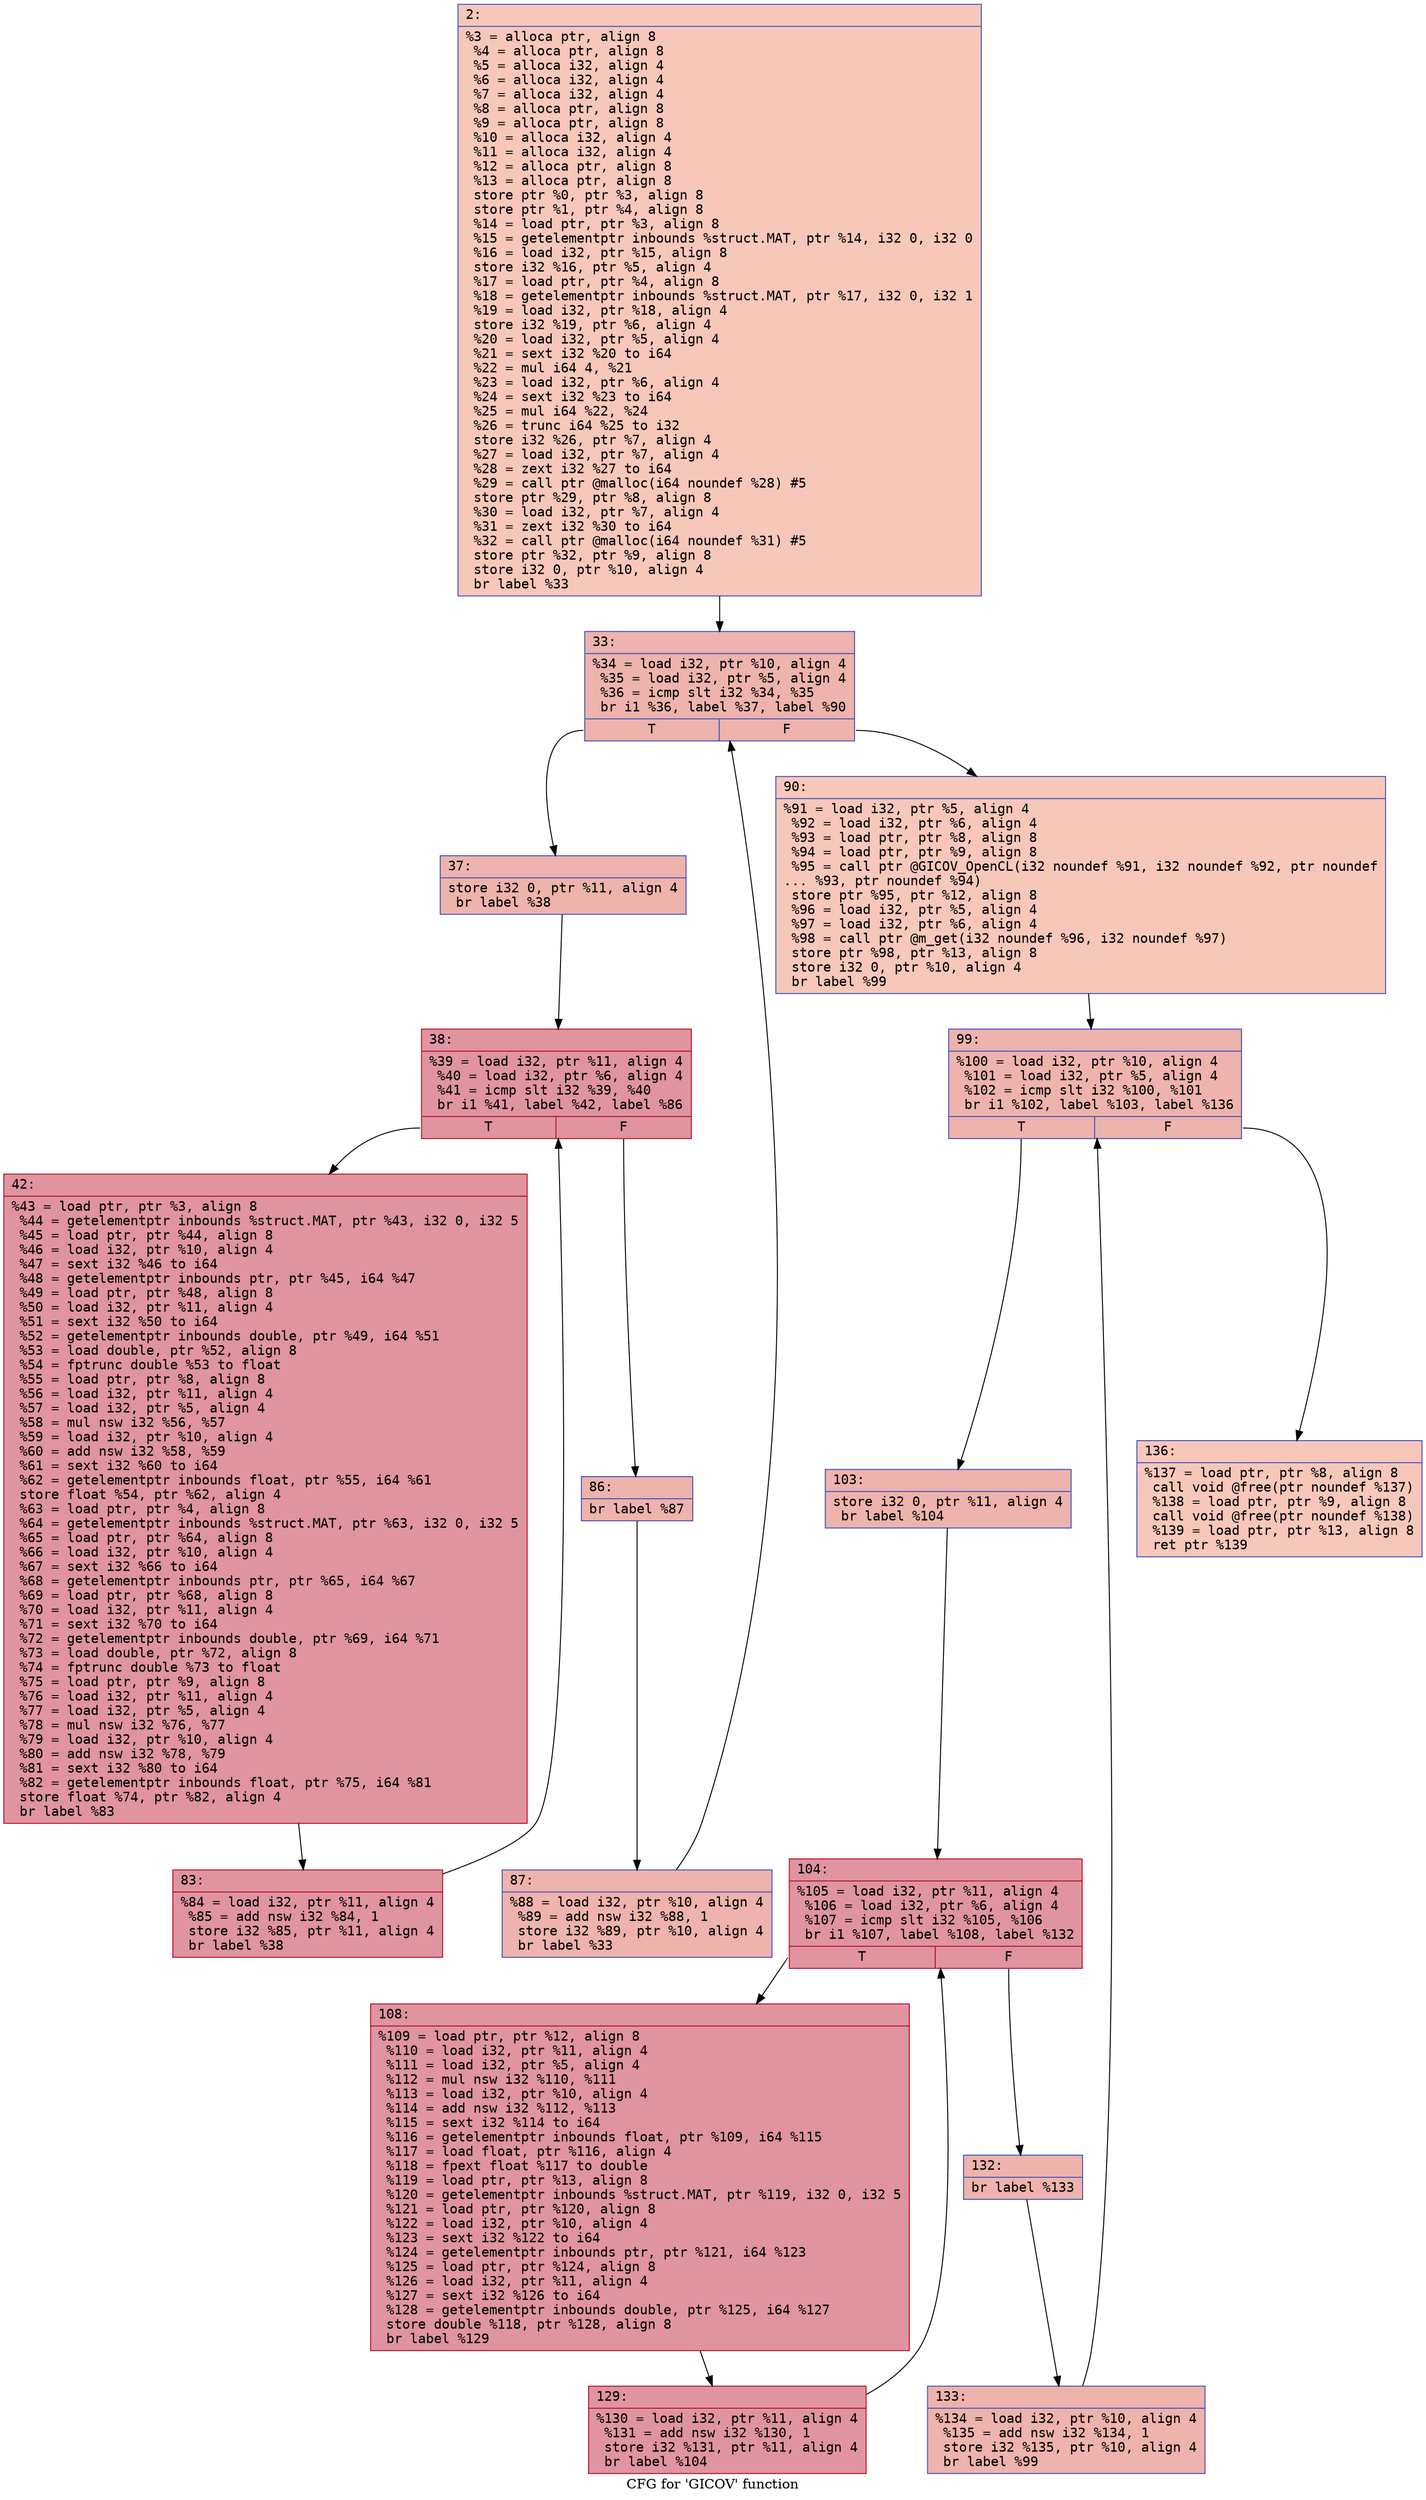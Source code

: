 digraph "CFG for 'GICOV' function" {
	label="CFG for 'GICOV' function";

	Node0x600002c132a0 [shape=record,color="#3d50c3ff", style=filled, fillcolor="#ec7f6370" fontname="Courier",label="{2:\l|  %3 = alloca ptr, align 8\l  %4 = alloca ptr, align 8\l  %5 = alloca i32, align 4\l  %6 = alloca i32, align 4\l  %7 = alloca i32, align 4\l  %8 = alloca ptr, align 8\l  %9 = alloca ptr, align 8\l  %10 = alloca i32, align 4\l  %11 = alloca i32, align 4\l  %12 = alloca ptr, align 8\l  %13 = alloca ptr, align 8\l  store ptr %0, ptr %3, align 8\l  store ptr %1, ptr %4, align 8\l  %14 = load ptr, ptr %3, align 8\l  %15 = getelementptr inbounds %struct.MAT, ptr %14, i32 0, i32 0\l  %16 = load i32, ptr %15, align 8\l  store i32 %16, ptr %5, align 4\l  %17 = load ptr, ptr %4, align 8\l  %18 = getelementptr inbounds %struct.MAT, ptr %17, i32 0, i32 1\l  %19 = load i32, ptr %18, align 4\l  store i32 %19, ptr %6, align 4\l  %20 = load i32, ptr %5, align 4\l  %21 = sext i32 %20 to i64\l  %22 = mul i64 4, %21\l  %23 = load i32, ptr %6, align 4\l  %24 = sext i32 %23 to i64\l  %25 = mul i64 %22, %24\l  %26 = trunc i64 %25 to i32\l  store i32 %26, ptr %7, align 4\l  %27 = load i32, ptr %7, align 4\l  %28 = zext i32 %27 to i64\l  %29 = call ptr @malloc(i64 noundef %28) #5\l  store ptr %29, ptr %8, align 8\l  %30 = load i32, ptr %7, align 4\l  %31 = zext i32 %30 to i64\l  %32 = call ptr @malloc(i64 noundef %31) #5\l  store ptr %32, ptr %9, align 8\l  store i32 0, ptr %10, align 4\l  br label %33\l}"];
	Node0x600002c132a0 -> Node0x600002c132f0[tooltip="2 -> 33\nProbability 100.00%" ];
	Node0x600002c132f0 [shape=record,color="#3d50c3ff", style=filled, fillcolor="#d6524470" fontname="Courier",label="{33:\l|  %34 = load i32, ptr %10, align 4\l  %35 = load i32, ptr %5, align 4\l  %36 = icmp slt i32 %34, %35\l  br i1 %36, label %37, label %90\l|{<s0>T|<s1>F}}"];
	Node0x600002c132f0:s0 -> Node0x600002c13340[tooltip="33 -> 37\nProbability 96.88%" ];
	Node0x600002c132f0:s1 -> Node0x600002c13520[tooltip="33 -> 90\nProbability 3.12%" ];
	Node0x600002c13340 [shape=record,color="#3d50c3ff", style=filled, fillcolor="#d6524470" fontname="Courier",label="{37:\l|  store i32 0, ptr %11, align 4\l  br label %38\l}"];
	Node0x600002c13340 -> Node0x600002c13390[tooltip="37 -> 38\nProbability 100.00%" ];
	Node0x600002c13390 [shape=record,color="#b70d28ff", style=filled, fillcolor="#b70d2870" fontname="Courier",label="{38:\l|  %39 = load i32, ptr %11, align 4\l  %40 = load i32, ptr %6, align 4\l  %41 = icmp slt i32 %39, %40\l  br i1 %41, label %42, label %86\l|{<s0>T|<s1>F}}"];
	Node0x600002c13390:s0 -> Node0x600002c133e0[tooltip="38 -> 42\nProbability 96.88%" ];
	Node0x600002c13390:s1 -> Node0x600002c13480[tooltip="38 -> 86\nProbability 3.12%" ];
	Node0x600002c133e0 [shape=record,color="#b70d28ff", style=filled, fillcolor="#b70d2870" fontname="Courier",label="{42:\l|  %43 = load ptr, ptr %3, align 8\l  %44 = getelementptr inbounds %struct.MAT, ptr %43, i32 0, i32 5\l  %45 = load ptr, ptr %44, align 8\l  %46 = load i32, ptr %10, align 4\l  %47 = sext i32 %46 to i64\l  %48 = getelementptr inbounds ptr, ptr %45, i64 %47\l  %49 = load ptr, ptr %48, align 8\l  %50 = load i32, ptr %11, align 4\l  %51 = sext i32 %50 to i64\l  %52 = getelementptr inbounds double, ptr %49, i64 %51\l  %53 = load double, ptr %52, align 8\l  %54 = fptrunc double %53 to float\l  %55 = load ptr, ptr %8, align 8\l  %56 = load i32, ptr %11, align 4\l  %57 = load i32, ptr %5, align 4\l  %58 = mul nsw i32 %56, %57\l  %59 = load i32, ptr %10, align 4\l  %60 = add nsw i32 %58, %59\l  %61 = sext i32 %60 to i64\l  %62 = getelementptr inbounds float, ptr %55, i64 %61\l  store float %54, ptr %62, align 4\l  %63 = load ptr, ptr %4, align 8\l  %64 = getelementptr inbounds %struct.MAT, ptr %63, i32 0, i32 5\l  %65 = load ptr, ptr %64, align 8\l  %66 = load i32, ptr %10, align 4\l  %67 = sext i32 %66 to i64\l  %68 = getelementptr inbounds ptr, ptr %65, i64 %67\l  %69 = load ptr, ptr %68, align 8\l  %70 = load i32, ptr %11, align 4\l  %71 = sext i32 %70 to i64\l  %72 = getelementptr inbounds double, ptr %69, i64 %71\l  %73 = load double, ptr %72, align 8\l  %74 = fptrunc double %73 to float\l  %75 = load ptr, ptr %9, align 8\l  %76 = load i32, ptr %11, align 4\l  %77 = load i32, ptr %5, align 4\l  %78 = mul nsw i32 %76, %77\l  %79 = load i32, ptr %10, align 4\l  %80 = add nsw i32 %78, %79\l  %81 = sext i32 %80 to i64\l  %82 = getelementptr inbounds float, ptr %75, i64 %81\l  store float %74, ptr %82, align 4\l  br label %83\l}"];
	Node0x600002c133e0 -> Node0x600002c13430[tooltip="42 -> 83\nProbability 100.00%" ];
	Node0x600002c13430 [shape=record,color="#b70d28ff", style=filled, fillcolor="#b70d2870" fontname="Courier",label="{83:\l|  %84 = load i32, ptr %11, align 4\l  %85 = add nsw i32 %84, 1\l  store i32 %85, ptr %11, align 4\l  br label %38\l}"];
	Node0x600002c13430 -> Node0x600002c13390[tooltip="83 -> 38\nProbability 100.00%" ];
	Node0x600002c13480 [shape=record,color="#3d50c3ff", style=filled, fillcolor="#d6524470" fontname="Courier",label="{86:\l|  br label %87\l}"];
	Node0x600002c13480 -> Node0x600002c134d0[tooltip="86 -> 87\nProbability 100.00%" ];
	Node0x600002c134d0 [shape=record,color="#3d50c3ff", style=filled, fillcolor="#d6524470" fontname="Courier",label="{87:\l|  %88 = load i32, ptr %10, align 4\l  %89 = add nsw i32 %88, 1\l  store i32 %89, ptr %10, align 4\l  br label %33\l}"];
	Node0x600002c134d0 -> Node0x600002c132f0[tooltip="87 -> 33\nProbability 100.00%" ];
	Node0x600002c13520 [shape=record,color="#3d50c3ff", style=filled, fillcolor="#ec7f6370" fontname="Courier",label="{90:\l|  %91 = load i32, ptr %5, align 4\l  %92 = load i32, ptr %6, align 4\l  %93 = load ptr, ptr %8, align 8\l  %94 = load ptr, ptr %9, align 8\l  %95 = call ptr @GICOV_OpenCL(i32 noundef %91, i32 noundef %92, ptr noundef\l... %93, ptr noundef %94)\l  store ptr %95, ptr %12, align 8\l  %96 = load i32, ptr %5, align 4\l  %97 = load i32, ptr %6, align 4\l  %98 = call ptr @m_get(i32 noundef %96, i32 noundef %97)\l  store ptr %98, ptr %13, align 8\l  store i32 0, ptr %10, align 4\l  br label %99\l}"];
	Node0x600002c13520 -> Node0x600002c13570[tooltip="90 -> 99\nProbability 100.00%" ];
	Node0x600002c13570 [shape=record,color="#3d50c3ff", style=filled, fillcolor="#d6524470" fontname="Courier",label="{99:\l|  %100 = load i32, ptr %10, align 4\l  %101 = load i32, ptr %5, align 4\l  %102 = icmp slt i32 %100, %101\l  br i1 %102, label %103, label %136\l|{<s0>T|<s1>F}}"];
	Node0x600002c13570:s0 -> Node0x600002c135c0[tooltip="99 -> 103\nProbability 96.88%" ];
	Node0x600002c13570:s1 -> Node0x600002c137a0[tooltip="99 -> 136\nProbability 3.12%" ];
	Node0x600002c135c0 [shape=record,color="#3d50c3ff", style=filled, fillcolor="#d6524470" fontname="Courier",label="{103:\l|  store i32 0, ptr %11, align 4\l  br label %104\l}"];
	Node0x600002c135c0 -> Node0x600002c13610[tooltip="103 -> 104\nProbability 100.00%" ];
	Node0x600002c13610 [shape=record,color="#b70d28ff", style=filled, fillcolor="#b70d2870" fontname="Courier",label="{104:\l|  %105 = load i32, ptr %11, align 4\l  %106 = load i32, ptr %6, align 4\l  %107 = icmp slt i32 %105, %106\l  br i1 %107, label %108, label %132\l|{<s0>T|<s1>F}}"];
	Node0x600002c13610:s0 -> Node0x600002c13660[tooltip="104 -> 108\nProbability 96.88%" ];
	Node0x600002c13610:s1 -> Node0x600002c13700[tooltip="104 -> 132\nProbability 3.12%" ];
	Node0x600002c13660 [shape=record,color="#b70d28ff", style=filled, fillcolor="#b70d2870" fontname="Courier",label="{108:\l|  %109 = load ptr, ptr %12, align 8\l  %110 = load i32, ptr %11, align 4\l  %111 = load i32, ptr %5, align 4\l  %112 = mul nsw i32 %110, %111\l  %113 = load i32, ptr %10, align 4\l  %114 = add nsw i32 %112, %113\l  %115 = sext i32 %114 to i64\l  %116 = getelementptr inbounds float, ptr %109, i64 %115\l  %117 = load float, ptr %116, align 4\l  %118 = fpext float %117 to double\l  %119 = load ptr, ptr %13, align 8\l  %120 = getelementptr inbounds %struct.MAT, ptr %119, i32 0, i32 5\l  %121 = load ptr, ptr %120, align 8\l  %122 = load i32, ptr %10, align 4\l  %123 = sext i32 %122 to i64\l  %124 = getelementptr inbounds ptr, ptr %121, i64 %123\l  %125 = load ptr, ptr %124, align 8\l  %126 = load i32, ptr %11, align 4\l  %127 = sext i32 %126 to i64\l  %128 = getelementptr inbounds double, ptr %125, i64 %127\l  store double %118, ptr %128, align 8\l  br label %129\l}"];
	Node0x600002c13660 -> Node0x600002c136b0[tooltip="108 -> 129\nProbability 100.00%" ];
	Node0x600002c136b0 [shape=record,color="#b70d28ff", style=filled, fillcolor="#b70d2870" fontname="Courier",label="{129:\l|  %130 = load i32, ptr %11, align 4\l  %131 = add nsw i32 %130, 1\l  store i32 %131, ptr %11, align 4\l  br label %104\l}"];
	Node0x600002c136b0 -> Node0x600002c13610[tooltip="129 -> 104\nProbability 100.00%" ];
	Node0x600002c13700 [shape=record,color="#3d50c3ff", style=filled, fillcolor="#d6524470" fontname="Courier",label="{132:\l|  br label %133\l}"];
	Node0x600002c13700 -> Node0x600002c13750[tooltip="132 -> 133\nProbability 100.00%" ];
	Node0x600002c13750 [shape=record,color="#3d50c3ff", style=filled, fillcolor="#d6524470" fontname="Courier",label="{133:\l|  %134 = load i32, ptr %10, align 4\l  %135 = add nsw i32 %134, 1\l  store i32 %135, ptr %10, align 4\l  br label %99\l}"];
	Node0x600002c13750 -> Node0x600002c13570[tooltip="133 -> 99\nProbability 100.00%" ];
	Node0x600002c137a0 [shape=record,color="#3d50c3ff", style=filled, fillcolor="#ec7f6370" fontname="Courier",label="{136:\l|  %137 = load ptr, ptr %8, align 8\l  call void @free(ptr noundef %137)\l  %138 = load ptr, ptr %9, align 8\l  call void @free(ptr noundef %138)\l  %139 = load ptr, ptr %13, align 8\l  ret ptr %139\l}"];
}
